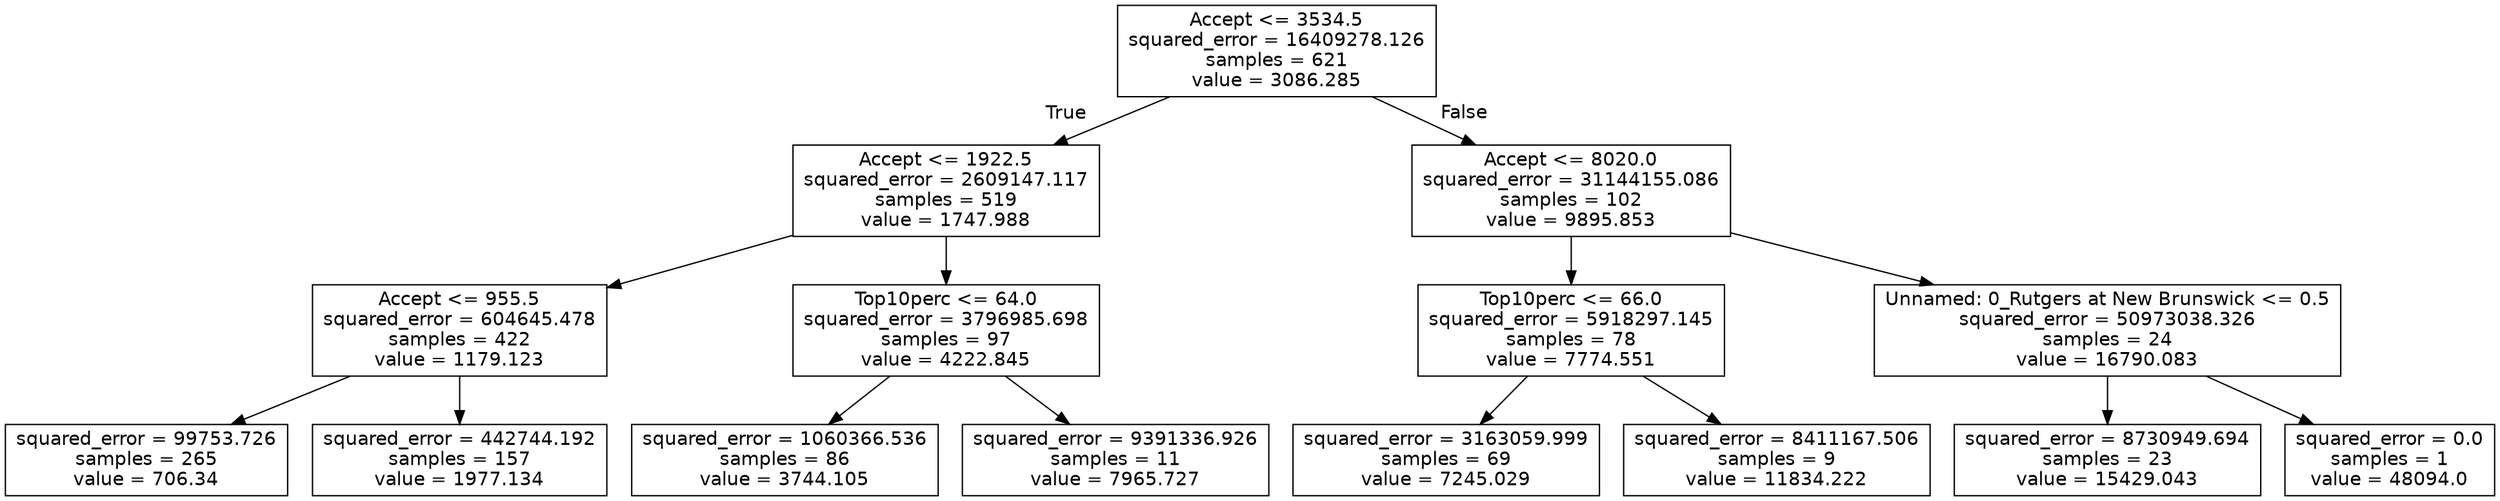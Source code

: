 digraph Tree {
node [shape=box, fontname="helvetica"] ;
edge [fontname="helvetica"] ;
0 [label="Accept <= 3534.5\nsquared_error = 16409278.126\nsamples = 621\nvalue = 3086.285"] ;
1 [label="Accept <= 1922.5\nsquared_error = 2609147.117\nsamples = 519\nvalue = 1747.988"] ;
0 -> 1 [labeldistance=2.5, labelangle=45, headlabel="True"] ;
2 [label="Accept <= 955.5\nsquared_error = 604645.478\nsamples = 422\nvalue = 1179.123"] ;
1 -> 2 ;
3 [label="squared_error = 99753.726\nsamples = 265\nvalue = 706.34"] ;
2 -> 3 ;
4 [label="squared_error = 442744.192\nsamples = 157\nvalue = 1977.134"] ;
2 -> 4 ;
5 [label="Top10perc <= 64.0\nsquared_error = 3796985.698\nsamples = 97\nvalue = 4222.845"] ;
1 -> 5 ;
6 [label="squared_error = 1060366.536\nsamples = 86\nvalue = 3744.105"] ;
5 -> 6 ;
7 [label="squared_error = 9391336.926\nsamples = 11\nvalue = 7965.727"] ;
5 -> 7 ;
8 [label="Accept <= 8020.0\nsquared_error = 31144155.086\nsamples = 102\nvalue = 9895.853"] ;
0 -> 8 [labeldistance=2.5, labelangle=-45, headlabel="False"] ;
9 [label="Top10perc <= 66.0\nsquared_error = 5918297.145\nsamples = 78\nvalue = 7774.551"] ;
8 -> 9 ;
10 [label="squared_error = 3163059.999\nsamples = 69\nvalue = 7245.029"] ;
9 -> 10 ;
11 [label="squared_error = 8411167.506\nsamples = 9\nvalue = 11834.222"] ;
9 -> 11 ;
12 [label="Unnamed: 0_Rutgers at New Brunswick <= 0.5\nsquared_error = 50973038.326\nsamples = 24\nvalue = 16790.083"] ;
8 -> 12 ;
13 [label="squared_error = 8730949.694\nsamples = 23\nvalue = 15429.043"] ;
12 -> 13 ;
14 [label="squared_error = 0.0\nsamples = 1\nvalue = 48094.0"] ;
12 -> 14 ;
}